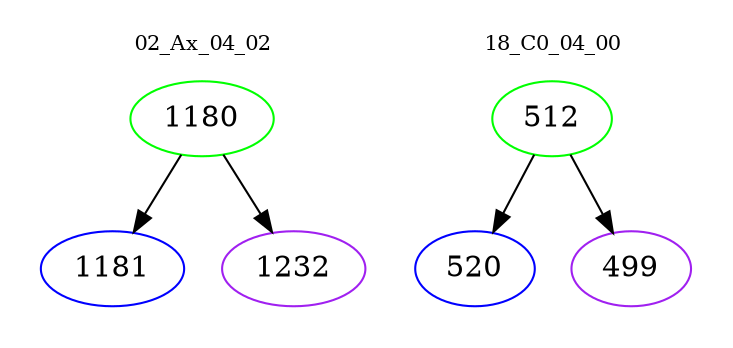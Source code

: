 digraph{
subgraph cluster_0 {
color = white
label = "02_Ax_04_02";
fontsize=10;
T0_1180 [label="1180", color="green"]
T0_1180 -> T0_1181 [color="black"]
T0_1181 [label="1181", color="blue"]
T0_1180 -> T0_1232 [color="black"]
T0_1232 [label="1232", color="purple"]
}
subgraph cluster_1 {
color = white
label = "18_C0_04_00";
fontsize=10;
T1_512 [label="512", color="green"]
T1_512 -> T1_520 [color="black"]
T1_520 [label="520", color="blue"]
T1_512 -> T1_499 [color="black"]
T1_499 [label="499", color="purple"]
}
}
